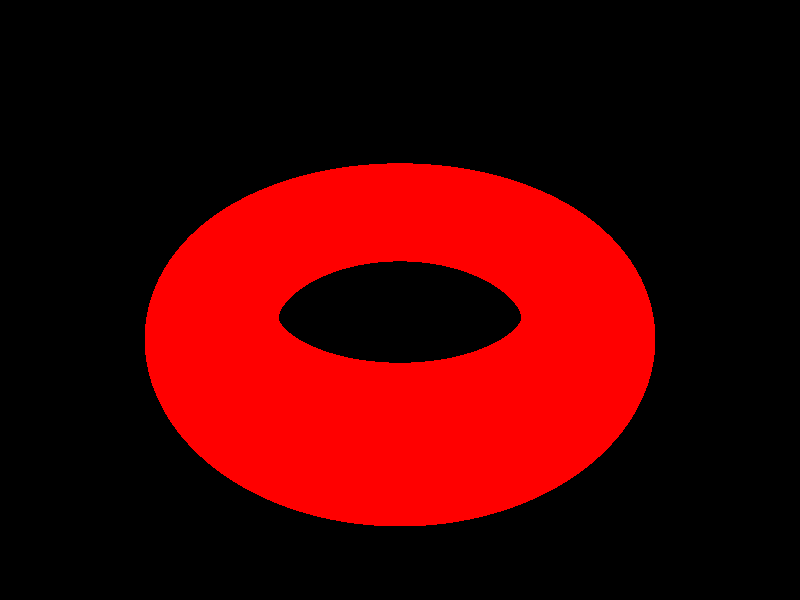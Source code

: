 camera{
	location <0,3,-4>
	look_at <0,0,0>
	right x*image_width/image_height
}

light_source{
	<10,10,-20>
	color rgb 1
}

object{
	torus{ 1.5, 0.5 }
	texture{ pigment{ rgbf<1,0,0,0.2> } }
}
